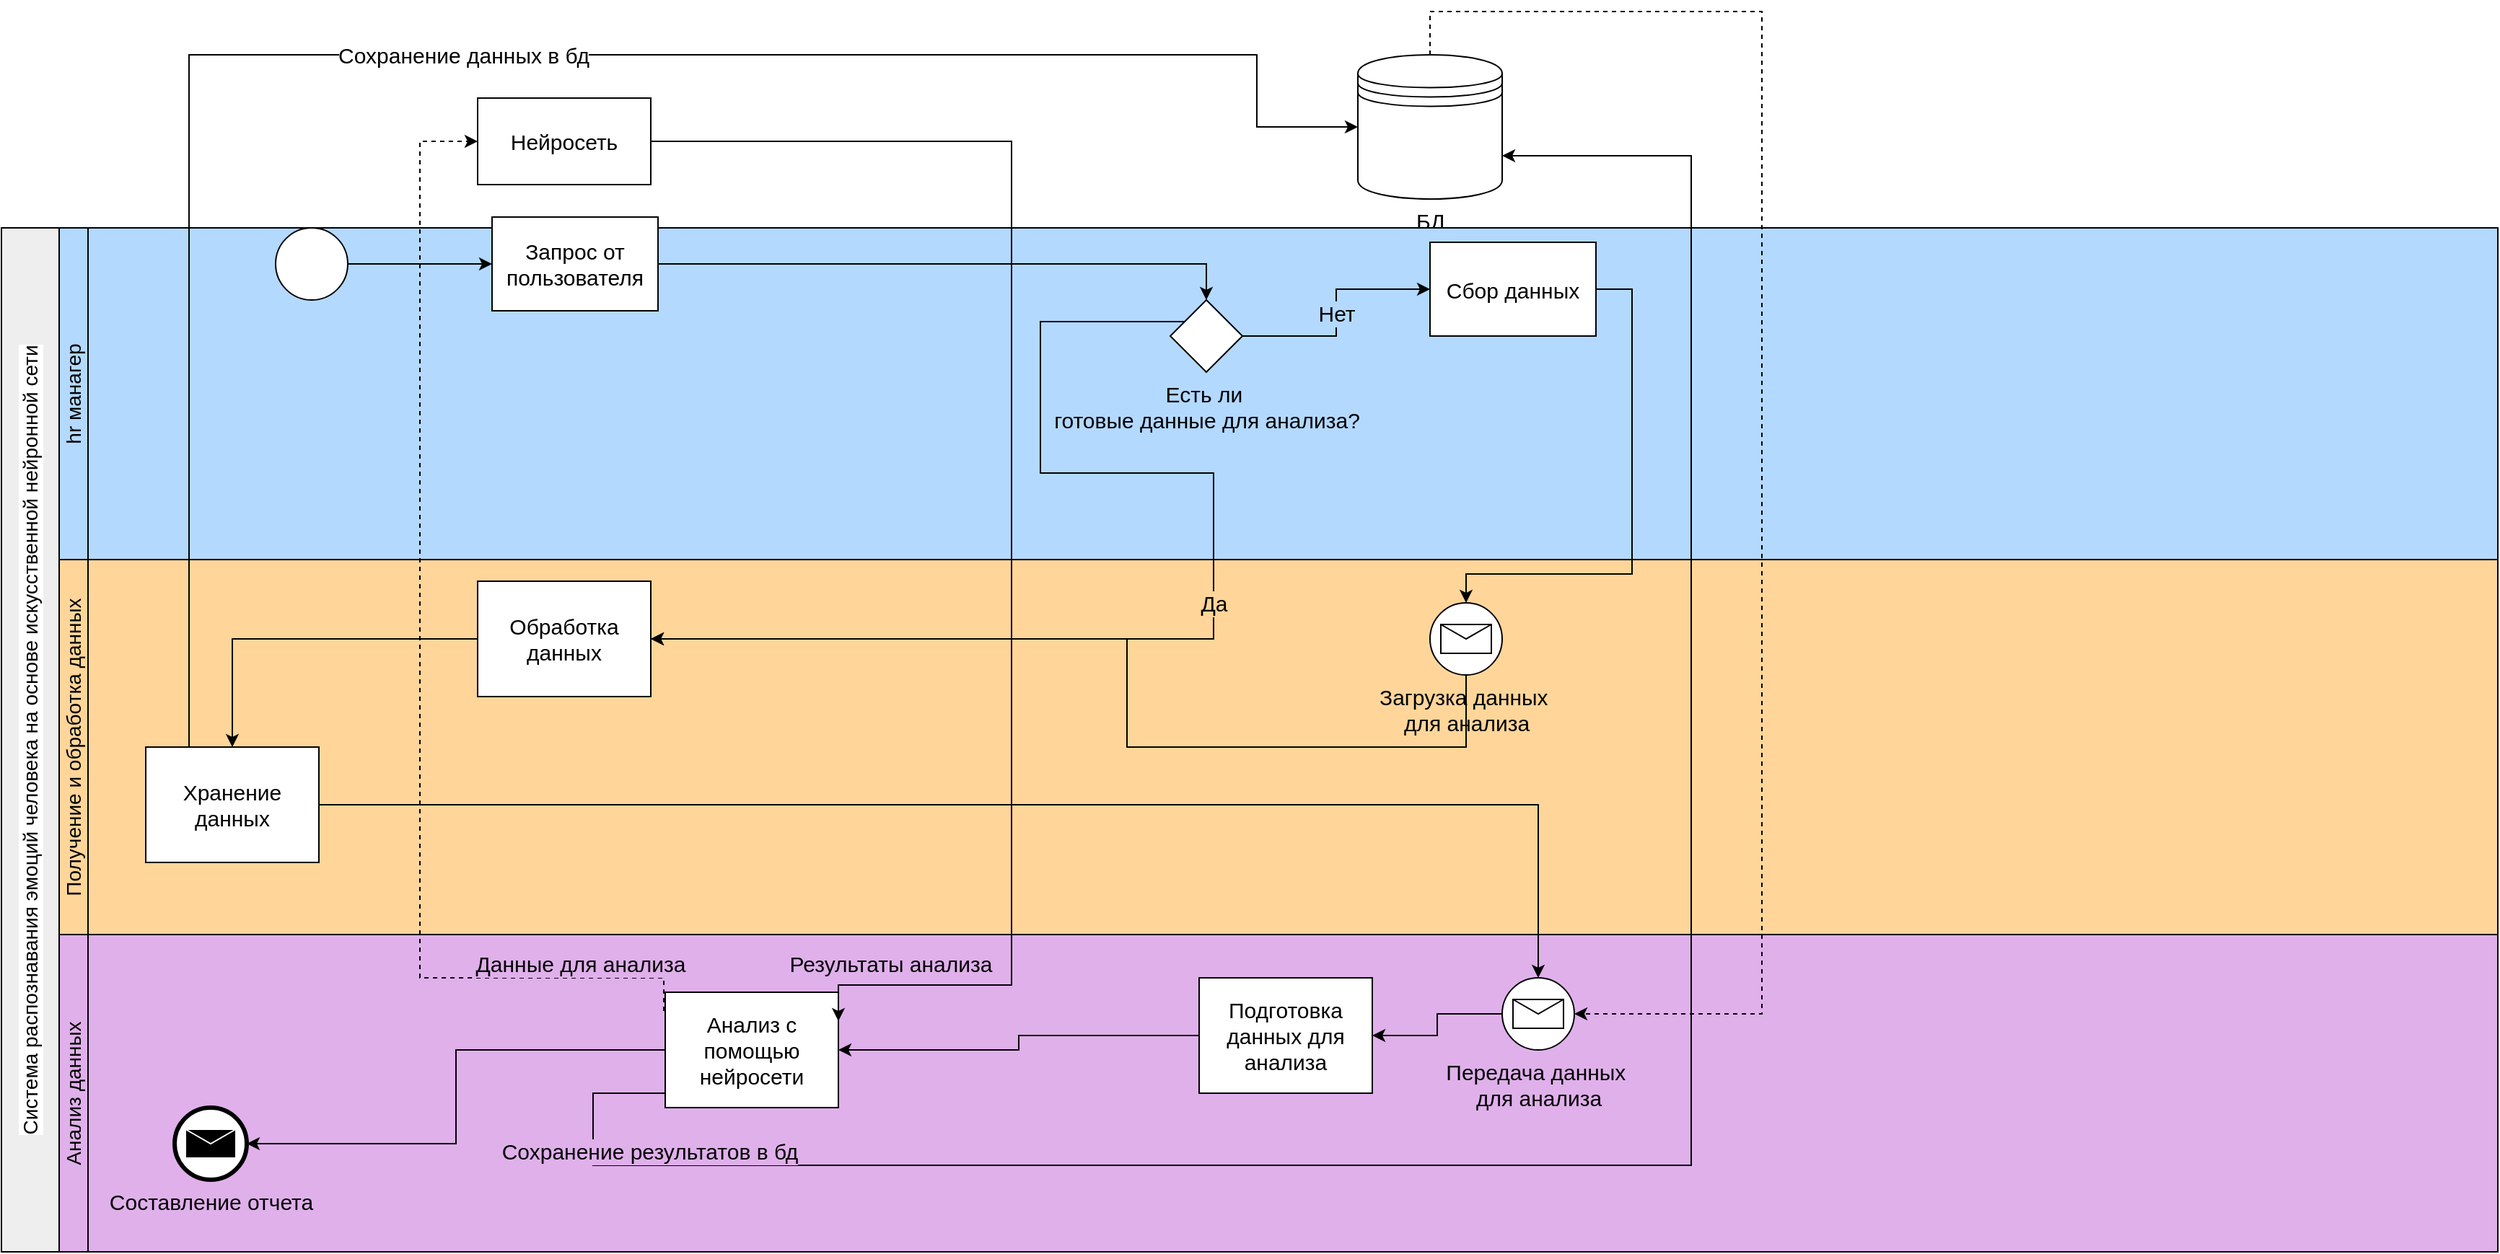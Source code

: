 <mxfile version="26.1.1">
  <diagram name="Страница — 1" id="1oohe8OMc9CeXwvbtpO2">
    <mxGraphModel dx="2856" dy="984" grid="1" gridSize="10" guides="1" tooltips="1" connect="1" arrows="1" fold="1" page="1" pageScale="1" pageWidth="1169" pageHeight="827" math="0" shadow="0">
      <root>
        <mxCell id="0" />
        <mxCell id="1" parent="0" />
        <mxCell id="LIDUa01f-UDZlCHwF7nH-40" value="&lt;div&gt;БД&lt;/div&gt;" style="shape=datastore;html=1;labelPosition=center;verticalLabelPosition=bottom;align=center;verticalAlign=top;strokeColor=default;strokeWidth=1;shadow=0;fontSize=15;fontStyle=0" parent="1" vertex="1">
          <mxGeometry x="900" y="430" width="100" height="100" as="geometry" />
        </mxCell>
        <mxCell id="LIDUa01f-UDZlCHwF7nH-43" value="&lt;span style=&quot;line-height: 107%;&quot;&gt;Система распознавания эмоций человека на основе искусственной нейронной сети &lt;/span&gt;" style="swimlane;html=1;startSize=40;fontStyle=0;collapsible=0;horizontal=0;swimlaneLine=1;swimlaneFillColor=light-dark(#E0B0EB,#121212);strokeWidth=1;whiteSpace=wrap;spacingBottom=0;fillColor=#eeeeee;strokeColor=default;shadow=0;fontSize=14;labelBackgroundColor=default;" parent="1" vertex="1">
          <mxGeometry x="-40" y="550" width="1730" height="710" as="geometry" />
        </mxCell>
        <mxCell id="LIDUa01f-UDZlCHwF7nH-9" value="hr манагер" style="swimlane;html=1;startSize=20;fontStyle=0;collapsible=0;horizontal=0;swimlaneLine=1;swimlaneFillColor=light-dark(#b3d9ff, #ededed);strokeWidth=1;whiteSpace=wrap;spacingTop=0;spacingBottom=0;fillColor=light-dark(#b3d9ff, #2479be);strokeColor=default;gradientColor=none;shadow=0;fontSize=14;" parent="LIDUa01f-UDZlCHwF7nH-43" vertex="1">
          <mxGeometry x="40" width="1690" height="230" as="geometry" />
        </mxCell>
        <mxCell id="LIDUa01f-UDZlCHwF7nH-14" value="&lt;div&gt;Есть ли&amp;nbsp;&lt;/div&gt;&lt;div&gt;готовые данные для анализа?&lt;/div&gt;" style="points=[[0.25,0.25,0],[0.5,0,0],[0.75,0.25,0],[1,0.5,0],[0.75,0.75,0],[0.5,1,0],[0.25,0.75,0],[0,0.5,0]];shape=mxgraph.bpmn.gateway2;html=1;verticalLabelPosition=bottom;labelBackgroundColor=light-dark(#b3d9ff, #121212);verticalAlign=top;align=center;perimeter=rhombusPerimeter;outlineConnect=0;outline=none;symbol=none;labelBorderColor=none;textShadow=0;strokeColor=default;strokeWidth=1;shadow=0;fontSize=15;fontStyle=0" parent="LIDUa01f-UDZlCHwF7nH-9" vertex="1">
          <mxGeometry x="770" y="50" width="50" height="50" as="geometry" />
        </mxCell>
        <mxCell id="LIDUa01f-UDZlCHwF7nH-15" value="" style="points=[[0.145,0.145,0],[0.5,0,0],[0.855,0.145,0],[1,0.5,0],[0.855,0.855,0],[0.5,1,0],[0.145,0.855,0],[0,0.5,0]];shape=mxgraph.bpmn.event;html=1;verticalLabelPosition=bottom;labelBackgroundColor=#ffffff;verticalAlign=top;align=center;perimeter=ellipsePerimeter;outlineConnect=0;aspect=fixed;outline=standard;symbol=general;strokeColor=default;strokeWidth=1;shadow=0;fontSize=15;fontStyle=0" parent="LIDUa01f-UDZlCHwF7nH-9" vertex="1">
          <mxGeometry x="150" width="50" height="50" as="geometry" />
        </mxCell>
        <mxCell id="LIDUa01f-UDZlCHwF7nH-19" style="edgeStyle=orthogonalEdgeStyle;rounded=0;orthogonalLoop=1;jettySize=auto;html=1;entryX=0.5;entryY=0;entryDx=0;entryDy=0;entryPerimeter=0;exitX=1;exitY=0.5;exitDx=0;exitDy=0;exitPerimeter=0;strokeColor=default;strokeWidth=1;shadow=0;fontSize=15;fontStyle=0" parent="LIDUa01f-UDZlCHwF7nH-9" source="fD3BB_5wMKKr6MayoWPe-2" target="LIDUa01f-UDZlCHwF7nH-14" edge="1">
          <mxGeometry relative="1" as="geometry">
            <mxPoint x="430" y="25" as="sourcePoint" />
          </mxGeometry>
        </mxCell>
        <mxCell id="LIDUa01f-UDZlCHwF7nH-46" style="edgeStyle=elbowEdgeStyle;rounded=0;orthogonalLoop=1;jettySize=auto;html=1;entryX=0;entryY=0.5;entryDx=0;entryDy=0;entryPerimeter=0;strokeColor=default;strokeWidth=1;shadow=0;fontSize=15;fontStyle=0" parent="LIDUa01f-UDZlCHwF7nH-9" source="LIDUa01f-UDZlCHwF7nH-15" target="fD3BB_5wMKKr6MayoWPe-2" edge="1">
          <mxGeometry relative="1" as="geometry">
            <mxPoint x="380" y="25" as="targetPoint" />
          </mxGeometry>
        </mxCell>
        <mxCell id="fD3BB_5wMKKr6MayoWPe-2" value="Запрос от пользователя" style="points=[[0.25,0,0],[0.5,0,0],[0.75,0,0],[1,0.25,0],[1,0.5,0],[1,0.75,0],[0.75,1,0],[0.5,1,0],[0.25,1,0],[0,0.75,0],[0,0.5,0],[0,0.25,0]];shape=mxgraph.bpmn.task2;whiteSpace=wrap;rectStyle=rounded;size=10;html=1;container=1;expand=0;collapsible=0;taskMarker=abstract;strokeColor=default;strokeWidth=1;shadow=0;fontSize=15;fontStyle=0" parent="LIDUa01f-UDZlCHwF7nH-9" vertex="1">
          <mxGeometry x="300" y="-7.5" width="115" height="65" as="geometry" />
        </mxCell>
        <mxCell id="LIDUa01f-UDZlCHwF7nH-11" value="Получение и обработка данных" style="swimlane;html=1;startSize=20;fontStyle=0;collapsible=0;horizontal=0;swimlaneLine=1;swimlaneFillColor=light-dark(#ffd599, #121212);strokeWidth=1;whiteSpace=wrap;fillColor=light-dark(#ffd599, #ededed);strokeColor=default;shadow=0;fontSize=14;" parent="LIDUa01f-UDZlCHwF7nH-43" vertex="1">
          <mxGeometry x="40" y="230" width="1690" height="260" as="geometry" />
        </mxCell>
        <mxCell id="LIDUa01f-UDZlCHwF7nH-25" value="&lt;div&gt;Загрузка данных&amp;nbsp;&lt;/div&gt;&lt;div&gt;для анализа&lt;/div&gt;" style="points=[[0.145,0.145,0],[0.5,0,0],[0.855,0.145,0],[1,0.5,0],[0.855,0.855,0],[0.5,1,0],[0.145,0.855,0],[0,0.5,0]];shape=mxgraph.bpmn.event;html=1;verticalLabelPosition=bottom;labelBackgroundColor=light-dark(#ffd599, #121212);verticalAlign=top;align=center;perimeter=ellipsePerimeter;outlineConnect=0;aspect=fixed;outline=standard;symbol=message;strokeColor=default;strokeWidth=1;shadow=0;fontSize=15;fontStyle=0" parent="LIDUa01f-UDZlCHwF7nH-11" vertex="1">
          <mxGeometry x="950" y="30" width="50" height="50" as="geometry" />
        </mxCell>
        <mxCell id="LIDUa01f-UDZlCHwF7nH-31" value="Хранение данных " style="points=[[0.25,0,0],[0.5,0,0],[0.75,0,0],[1,0.25,0],[1,0.5,0],[1,0.75,0],[0.75,1,0],[0.5,1,0],[0.25,1,0],[0,0.75,0],[0,0.5,0],[0,0.25,0]];shape=mxgraph.bpmn.task2;whiteSpace=wrap;rectStyle=rounded;size=10;html=1;container=1;expand=0;collapsible=0;taskMarker=abstract;strokeColor=default;strokeWidth=1;shadow=0;fontSize=15;fontStyle=0" parent="LIDUa01f-UDZlCHwF7nH-11" vertex="1">
          <mxGeometry x="60" y="130" width="120" height="80" as="geometry" />
        </mxCell>
        <mxCell id="LIDUa01f-UDZlCHwF7nH-29" value="Обработка данных" style="points=[[0.25,0,0],[0.5,0,0],[0.75,0,0],[1,0.25,0],[1,0.5,0],[1,0.75,0],[0.75,1,0],[0.5,1,0],[0.25,1,0],[0,0.75,0],[0,0.5,0],[0,0.25,0]];shape=mxgraph.bpmn.task2;whiteSpace=wrap;rectStyle=rounded;size=10;html=1;container=1;expand=0;collapsible=0;taskMarker=abstract;strokeColor=default;strokeWidth=1;shadow=0;fontSize=15;fontStyle=0" parent="LIDUa01f-UDZlCHwF7nH-11" vertex="1">
          <mxGeometry x="290" y="15" width="120" height="80" as="geometry" />
        </mxCell>
        <mxCell id="LIDUa01f-UDZlCHwF7nH-28" style="edgeStyle=orthogonalEdgeStyle;rounded=0;orthogonalLoop=1;jettySize=auto;html=1;entryX=1;entryY=0.5;entryDx=0;entryDy=0;entryPerimeter=0;strokeColor=default;strokeWidth=1;shadow=0;fontSize=15;fontStyle=0" parent="LIDUa01f-UDZlCHwF7nH-11" source="LIDUa01f-UDZlCHwF7nH-25" target="LIDUa01f-UDZlCHwF7nH-29" edge="1">
          <mxGeometry relative="1" as="geometry">
            <mxPoint x="250" y="55" as="targetPoint" />
            <Array as="points">
              <mxPoint x="975" y="130" />
              <mxPoint x="740" y="130" />
              <mxPoint x="740" y="55" />
            </Array>
          </mxGeometry>
        </mxCell>
        <mxCell id="LIDUa01f-UDZlCHwF7nH-30" style="edgeStyle=orthogonalEdgeStyle;rounded=0;orthogonalLoop=1;jettySize=auto;html=1;strokeColor=default;strokeWidth=1;shadow=0;fontSize=15;fontStyle=0" parent="LIDUa01f-UDZlCHwF7nH-11" source="LIDUa01f-UDZlCHwF7nH-29" target="LIDUa01f-UDZlCHwF7nH-31" edge="1">
          <mxGeometry relative="1" as="geometry">
            <mxPoint x="450" y="55" as="targetPoint" />
          </mxGeometry>
        </mxCell>
        <mxCell id="LIDUa01f-UDZlCHwF7nH-12" value="Анализ данных" style="swimlane;html=1;startSize=20;fontStyle=0;collapsible=0;horizontal=0;swimlaneLine=1;swimlaneFillColor=light-dark(#E0B0EB,#121212);strokeWidth=1;whiteSpace=wrap;fillColor=light-dark(#E0B0EB,#EDEDED);labelBackgroundColor=light-dark(#e0b0eb, #121212);strokeColor=default;shadow=0;fontSize=14;" parent="LIDUa01f-UDZlCHwF7nH-43" vertex="1">
          <mxGeometry x="40" y="490" width="1690" height="220" as="geometry" />
        </mxCell>
        <mxCell id="LIDUa01f-UDZlCHwF7nH-35" value="&lt;div&gt;Передача данных&amp;nbsp;&lt;/div&gt;&lt;div&gt;для анализа&lt;/div&gt;" style="points=[[0.145,0.145,0],[0.5,0,0],[0.855,0.145,0],[1,0.5,0],[0.855,0.855,0],[0.5,1,0],[0.145,0.855,0],[0,0.5,0]];shape=mxgraph.bpmn.event;html=1;verticalLabelPosition=bottom;labelBackgroundColor=#E0B0EB;verticalAlign=top;align=center;perimeter=ellipsePerimeter;outlineConnect=0;aspect=fixed;outline=standard;symbol=message;labelBorderColor=none;strokeColor=default;strokeWidth=1;shadow=0;fontSize=15;fontStyle=0" parent="LIDUa01f-UDZlCHwF7nH-12" vertex="1">
          <mxGeometry x="1000" y="30" width="50" height="50" as="geometry" />
        </mxCell>
        <mxCell id="LIDUa01f-UDZlCHwF7nH-39" value="Анализ с помощью нейросети" style="points=[[0.25,0,0],[0.5,0,0],[0.75,0,0],[1,0.25,0],[1,0.5,0],[1,0.75,0],[0.75,1,0],[0.5,1,0],[0.25,1,0],[0,0.75,0],[0,0.5,0],[0,0.25,0]];shape=mxgraph.bpmn.task2;whiteSpace=wrap;rectStyle=rounded;size=10;html=1;container=1;expand=0;collapsible=0;taskMarker=abstract;strokeColor=default;strokeWidth=1;shadow=0;fontSize=15;fontStyle=0" parent="LIDUa01f-UDZlCHwF7nH-12" vertex="1">
          <mxGeometry x="420" y="40" width="120" height="80" as="geometry" />
        </mxCell>
        <mxCell id="LIDUa01f-UDZlCHwF7nH-38" style="edgeStyle=orthogonalEdgeStyle;rounded=0;orthogonalLoop=1;jettySize=auto;html=1;strokeColor=default;strokeWidth=1;shadow=0;fontSize=15;fontStyle=0" parent="LIDUa01f-UDZlCHwF7nH-12" source="fD3BB_5wMKKr6MayoWPe-4" target="LIDUa01f-UDZlCHwF7nH-39" edge="1">
          <mxGeometry relative="1" as="geometry">
            <mxPoint x="790" y="55" as="targetPoint" />
          </mxGeometry>
        </mxCell>
        <mxCell id="LIDUa01f-UDZlCHwF7nH-42" value="Составление отчета" style="points=[[0.145,0.145,0],[0.5,0,0],[0.855,0.145,0],[1,0.5,0],[0.855,0.855,0],[0.5,1,0],[0.145,0.855,0],[0,0.5,0]];shape=mxgraph.bpmn.event;html=1;verticalLabelPosition=bottom;labelBackgroundColor=#E0B0EB;verticalAlign=top;align=center;perimeter=ellipsePerimeter;outlineConnect=0;aspect=fixed;outline=end;symbol=message;strokeColor=default;strokeWidth=1;shadow=0;fontSize=15;fontStyle=0" parent="LIDUa01f-UDZlCHwF7nH-12" vertex="1">
          <mxGeometry x="80" y="120" width="50" height="50" as="geometry" />
        </mxCell>
        <mxCell id="LIDUa01f-UDZlCHwF7nH-41" style="edgeStyle=orthogonalEdgeStyle;rounded=0;orthogonalLoop=1;jettySize=auto;html=1;strokeColor=default;strokeWidth=1;shadow=0;fontSize=15;fontStyle=0" parent="LIDUa01f-UDZlCHwF7nH-12" source="LIDUa01f-UDZlCHwF7nH-39" target="LIDUa01f-UDZlCHwF7nH-42" edge="1">
          <mxGeometry relative="1" as="geometry">
            <mxPoint x="140" y="-75" as="targetPoint" />
          </mxGeometry>
        </mxCell>
        <mxCell id="fD3BB_5wMKKr6MayoWPe-5" value="" style="edgeStyle=orthogonalEdgeStyle;rounded=0;orthogonalLoop=1;jettySize=auto;html=1;strokeColor=default;strokeWidth=1;shadow=0;fontSize=15;fontStyle=0" parent="LIDUa01f-UDZlCHwF7nH-12" source="LIDUa01f-UDZlCHwF7nH-35" target="fD3BB_5wMKKr6MayoWPe-4" edge="1">
          <mxGeometry relative="1" as="geometry">
            <mxPoint x="510" y="1070" as="targetPoint" />
            <mxPoint x="960" y="1095" as="sourcePoint" />
          </mxGeometry>
        </mxCell>
        <mxCell id="fD3BB_5wMKKr6MayoWPe-4" value="&lt;div&gt;Подготовка данных для анализа&lt;/div&gt;" style="points=[[0.25,0,0],[0.5,0,0],[0.75,0,0],[1,0.25,0],[1,0.5,0],[1,0.75,0],[0.75,1,0],[0.5,1,0],[0.25,1,0],[0,0.75,0],[0,0.5,0],[0,0.25,0]];shape=mxgraph.bpmn.task2;whiteSpace=wrap;rectStyle=rounded;size=10;html=1;container=1;expand=0;collapsible=0;taskMarker=abstract;strokeColor=default;strokeWidth=1;shadow=0;fontSize=15;fontStyle=0" parent="LIDUa01f-UDZlCHwF7nH-12" vertex="1">
          <mxGeometry x="790" y="30" width="120" height="80" as="geometry" />
        </mxCell>
        <mxCell id="LIDUa01f-UDZlCHwF7nH-24" value="Да" style="edgeStyle=orthogonalEdgeStyle;rounded=0;orthogonalLoop=1;jettySize=auto;html=1;entryX=1;entryY=0.5;entryDx=0;entryDy=0;entryPerimeter=0;labelBackgroundColor=light-dark(#ffd599, #121212);strokeColor=default;strokeWidth=1;shadow=0;fontSize=15;fontStyle=0" parent="LIDUa01f-UDZlCHwF7nH-43" source="LIDUa01f-UDZlCHwF7nH-14" target="LIDUa01f-UDZlCHwF7nH-29" edge="1">
          <mxGeometry relative="1" as="geometry">
            <mxPoint x="120" y="260" as="targetPoint" />
            <Array as="points">
              <mxPoint x="720" y="65" />
              <mxPoint x="720" y="170" />
              <mxPoint x="840" y="170" />
              <mxPoint x="840" y="285" />
            </Array>
          </mxGeometry>
        </mxCell>
        <mxCell id="LIDUa01f-UDZlCHwF7nH-27" style="edgeStyle=orthogonalEdgeStyle;rounded=0;orthogonalLoop=1;jettySize=auto;html=1;entryX=0.5;entryY=0;entryDx=0;entryDy=0;entryPerimeter=0;exitX=1;exitY=0.5;exitDx=0;exitDy=0;exitPerimeter=0;strokeColor=default;strokeWidth=1;shadow=0;fontSize=15;fontStyle=0" parent="LIDUa01f-UDZlCHwF7nH-43" source="LIDUa01f-UDZlCHwF7nH-23" target="LIDUa01f-UDZlCHwF7nH-25" edge="1">
          <mxGeometry relative="1" as="geometry">
            <Array as="points">
              <mxPoint x="1130" y="43" />
              <mxPoint x="1130" y="240" />
              <mxPoint x="1015" y="240" />
            </Array>
          </mxGeometry>
        </mxCell>
        <mxCell id="LIDUa01f-UDZlCHwF7nH-33" style="edgeStyle=orthogonalEdgeStyle;rounded=0;orthogonalLoop=1;jettySize=auto;html=1;strokeColor=default;strokeWidth=1;shadow=0;fontSize=15;fontStyle=0" parent="LIDUa01f-UDZlCHwF7nH-43" source="LIDUa01f-UDZlCHwF7nH-31" target="LIDUa01f-UDZlCHwF7nH-35" edge="1">
          <mxGeometry relative="1" as="geometry">
            <mxPoint x="980" y="460" as="targetPoint" />
          </mxGeometry>
        </mxCell>
        <mxCell id="LIDUa01f-UDZlCHwF7nH-23" value="Сбор данных" style="points=[[0.25,0,0],[0.5,0,0],[0.75,0,0],[1,0.25,0],[1,0.5,0],[1,0.75,0],[0.75,1,0],[0.5,1,0],[0.25,1,0],[0,0.75,0],[0,0.5,0],[0,0.25,0]];shape=mxgraph.bpmn.task2;whiteSpace=wrap;rectStyle=rounded;size=10;html=1;container=1;expand=0;collapsible=0;taskMarker=abstract;strokeColor=default;strokeWidth=1;shadow=0;fontSize=15;fontStyle=0" parent="LIDUa01f-UDZlCHwF7nH-43" vertex="1">
          <mxGeometry x="990" y="10" width="115" height="65" as="geometry" />
        </mxCell>
        <mxCell id="LIDUa01f-UDZlCHwF7nH-22" value="Нет" style="edgeStyle=orthogonalEdgeStyle;rounded=0;orthogonalLoop=1;jettySize=auto;html=1;labelBackgroundColor=light-dark(#b3d9ff, #ededed);strokeColor=default;strokeWidth=1;shadow=0;fontSize=15;fontStyle=0" parent="LIDUa01f-UDZlCHwF7nH-43" source="LIDUa01f-UDZlCHwF7nH-14" target="LIDUa01f-UDZlCHwF7nH-23" edge="1">
          <mxGeometry relative="1" as="geometry">
            <mxPoint x="510" y="75" as="targetPoint" />
          </mxGeometry>
        </mxCell>
        <mxCell id="fD3BB_5wMKKr6MayoWPe-1" value="Сохранение результатов в бд" style="edgeStyle=orthogonalEdgeStyle;rounded=0;orthogonalLoop=1;jettySize=auto;html=1;entryX=1;entryY=0.7;entryDx=0;entryDy=0;exitX=0;exitY=0.75;exitDx=0;exitDy=0;exitPerimeter=0;labelBorderColor=none;labelBackgroundColor=#E0B0EB;strokeColor=default;strokeWidth=1;shadow=0;fontSize=15;fontStyle=0" parent="1" source="LIDUa01f-UDZlCHwF7nH-39" target="LIDUa01f-UDZlCHwF7nH-40" edge="1">
          <mxGeometry x="-0.825" y="10" relative="1" as="geometry">
            <mxPoint x="1130" y="390" as="targetPoint" />
            <Array as="points">
              <mxPoint x="420" y="1150" />
              <mxPoint x="370" y="1150" />
              <mxPoint x="370" y="1200" />
              <mxPoint x="1131" y="1200" />
              <mxPoint x="1131" y="500" />
            </Array>
            <mxPoint as="offset" />
          </mxGeometry>
        </mxCell>
        <mxCell id="fD3BB_5wMKKr6MayoWPe-3" value="&lt;div&gt;Нейросеть&lt;/div&gt;" style="rounded=0;whiteSpace=wrap;html=1;strokeColor=default;strokeWidth=1;shadow=0;fontSize=15;fontStyle=0" parent="1" vertex="1">
          <mxGeometry x="290" y="460" width="120" height="60" as="geometry" />
        </mxCell>
        <mxCell id="fD3BB_5wMKKr6MayoWPe-6" value="&lt;div&gt;Данные для анализа&lt;/div&gt;" style="edgeStyle=orthogonalEdgeStyle;rounded=0;orthogonalLoop=1;jettySize=auto;html=1;entryX=0;entryY=0.5;entryDx=0;entryDy=0;dashed=1;exitX=-0.008;exitY=0.163;exitDx=0;exitDy=0;exitPerimeter=0;labelBorderColor=none;labelBackgroundColor=#E0B0EB;strokeColor=default;strokeWidth=1;shadow=0;fontSize=15;fontStyle=0" parent="1" source="LIDUa01f-UDZlCHwF7nH-39" target="fD3BB_5wMKKr6MayoWPe-3" edge="1">
          <mxGeometry x="-0.8" y="-10" relative="1" as="geometry">
            <Array as="points">
              <mxPoint x="409" y="1070" />
              <mxPoint x="250" y="1070" />
              <mxPoint x="250" y="510" />
            </Array>
            <mxPoint as="offset" />
          </mxGeometry>
        </mxCell>
        <mxCell id="fD3BB_5wMKKr6MayoWPe-7" value="&lt;div&gt;Результаты анализа&lt;/div&gt;" style="edgeStyle=orthogonalEdgeStyle;rounded=0;orthogonalLoop=1;jettySize=auto;html=1;entryX=1;entryY=0.25;entryDx=0;entryDy=0;entryPerimeter=0;labelBorderColor=none;labelBackgroundColor=#E0B0EB;strokeColor=default;strokeWidth=1;shadow=0;exitX=1;exitY=0.5;exitDx=0;exitDy=0;fontSize=15;fontStyle=0" parent="1" source="fD3BB_5wMKKr6MayoWPe-3" target="LIDUa01f-UDZlCHwF7nH-39" edge="1">
          <mxGeometry x="0.875" y="-15" relative="1" as="geometry">
            <mxPoint x="490" y="1050" as="targetPoint" />
            <Array as="points">
              <mxPoint x="660" y="490" />
              <mxPoint x="660" y="1075" />
              <mxPoint x="540" y="1075" />
            </Array>
            <mxPoint as="offset" />
          </mxGeometry>
        </mxCell>
        <mxCell id="gHF1P93KaObL1u5ZVcaU-1" value="Сохранение данных в бд" style="edgeStyle=orthogonalEdgeStyle;rounded=0;orthogonalLoop=1;jettySize=auto;html=1;entryX=0;entryY=0.5;entryDx=0;entryDy=0;strokeColor=default;strokeWidth=1;shadow=0;fontSize=15;fontStyle=0" parent="1" source="LIDUa01f-UDZlCHwF7nH-31" target="LIDUa01f-UDZlCHwF7nH-40" edge="1">
          <mxGeometry relative="1" as="geometry">
            <Array as="points">
              <mxPoint x="90" y="430" />
              <mxPoint x="830" y="430" />
              <mxPoint x="830" y="480" />
            </Array>
          </mxGeometry>
        </mxCell>
        <mxCell id="gHF1P93KaObL1u5ZVcaU-3" style="edgeStyle=orthogonalEdgeStyle;rounded=0;orthogonalLoop=1;jettySize=auto;html=1;entryX=1;entryY=0.5;entryDx=0;entryDy=0;entryPerimeter=0;dashed=1;strokeColor=default;strokeWidth=1;shadow=0;fontSize=15;fontStyle=0" parent="1" source="LIDUa01f-UDZlCHwF7nH-40" target="LIDUa01f-UDZlCHwF7nH-35" edge="1">
          <mxGeometry relative="1" as="geometry">
            <Array as="points">
              <mxPoint x="950" y="400" />
              <mxPoint x="1180" y="400" />
              <mxPoint x="1180" y="1095" />
            </Array>
          </mxGeometry>
        </mxCell>
      </root>
    </mxGraphModel>
  </diagram>
</mxfile>
